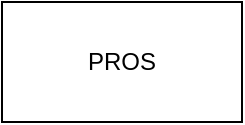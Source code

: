 <mxfile version="14.4.9" type="github">
  <diagram id="-DA67M4moTYqDnZRM0nm" name="Page-1">
    <mxGraphModel dx="948" dy="426" grid="1" gridSize="10" guides="1" tooltips="1" connect="1" arrows="1" fold="1" page="1" pageScale="1" pageWidth="850" pageHeight="1100" math="0" shadow="0">
      <root>
        <mxCell id="0" />
        <mxCell id="1" parent="0" />
        <mxCell id="gewF9faIJ3fsy0HIT6mB-1" value="PROS" style="rounded=0;whiteSpace=wrap;html=1;" vertex="1" parent="1">
          <mxGeometry x="180" y="120" width="120" height="60" as="geometry" />
        </mxCell>
      </root>
    </mxGraphModel>
  </diagram>
</mxfile>
